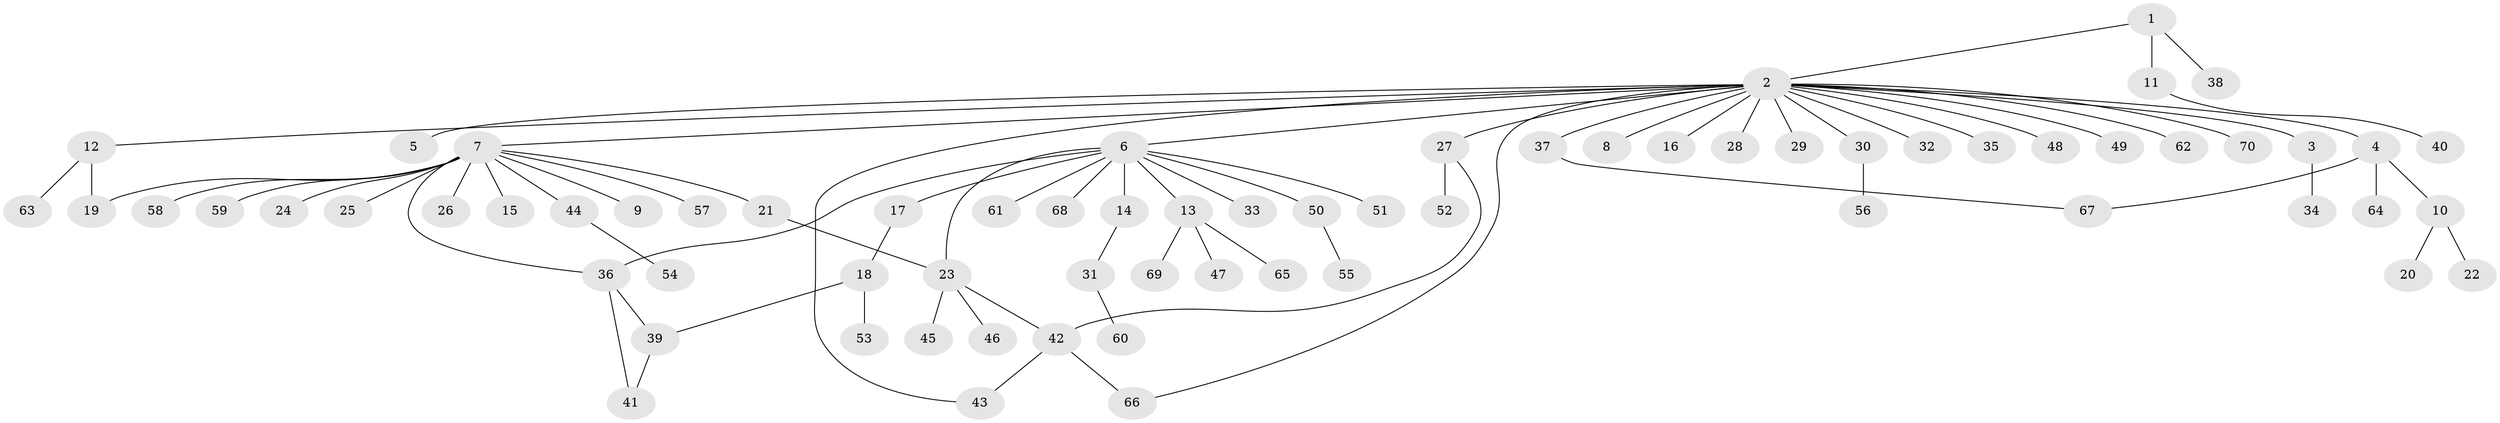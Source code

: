 // coarse degree distribution, {1: 0.8095238095238095, 2: 0.09523809523809523, 9: 0.047619047619047616, 12: 0.047619047619047616}
// Generated by graph-tools (version 1.1) at 2025/50/03/04/25 21:50:55]
// undirected, 70 vertices, 78 edges
graph export_dot {
graph [start="1"]
  node [color=gray90,style=filled];
  1;
  2;
  3;
  4;
  5;
  6;
  7;
  8;
  9;
  10;
  11;
  12;
  13;
  14;
  15;
  16;
  17;
  18;
  19;
  20;
  21;
  22;
  23;
  24;
  25;
  26;
  27;
  28;
  29;
  30;
  31;
  32;
  33;
  34;
  35;
  36;
  37;
  38;
  39;
  40;
  41;
  42;
  43;
  44;
  45;
  46;
  47;
  48;
  49;
  50;
  51;
  52;
  53;
  54;
  55;
  56;
  57;
  58;
  59;
  60;
  61;
  62;
  63;
  64;
  65;
  66;
  67;
  68;
  69;
  70;
  1 -- 2;
  1 -- 11;
  1 -- 38;
  2 -- 3;
  2 -- 4;
  2 -- 5;
  2 -- 6;
  2 -- 7;
  2 -- 8;
  2 -- 12;
  2 -- 16;
  2 -- 27;
  2 -- 28;
  2 -- 29;
  2 -- 30;
  2 -- 32;
  2 -- 35;
  2 -- 37;
  2 -- 43;
  2 -- 48;
  2 -- 49;
  2 -- 62;
  2 -- 66;
  2 -- 70;
  3 -- 34;
  4 -- 10;
  4 -- 64;
  4 -- 67;
  6 -- 13;
  6 -- 14;
  6 -- 17;
  6 -- 23;
  6 -- 33;
  6 -- 36;
  6 -- 50;
  6 -- 51;
  6 -- 61;
  6 -- 68;
  7 -- 9;
  7 -- 15;
  7 -- 19;
  7 -- 21;
  7 -- 24;
  7 -- 25;
  7 -- 26;
  7 -- 36;
  7 -- 44;
  7 -- 57;
  7 -- 58;
  7 -- 59;
  10 -- 20;
  10 -- 22;
  11 -- 40;
  12 -- 19;
  12 -- 63;
  13 -- 47;
  13 -- 65;
  13 -- 69;
  14 -- 31;
  17 -- 18;
  18 -- 39;
  18 -- 53;
  21 -- 23;
  23 -- 42;
  23 -- 45;
  23 -- 46;
  27 -- 42;
  27 -- 52;
  30 -- 56;
  31 -- 60;
  36 -- 39;
  36 -- 41;
  37 -- 67;
  39 -- 41;
  42 -- 43;
  42 -- 66;
  44 -- 54;
  50 -- 55;
}
